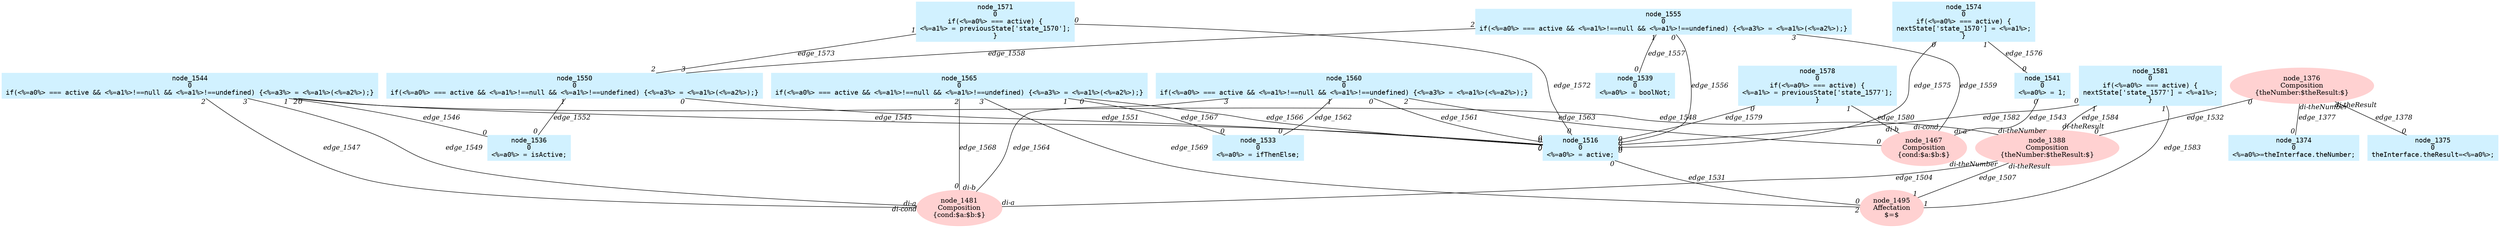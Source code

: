 digraph g{node_1376 [shape=ellipse, style=filled, color="#ffd1d1", label="node_1376
Composition
{theNumber:$theResult:$}" ]
node_1388 [shape=ellipse, style=filled, color="#ffd1d1", label="node_1388
Composition
{theNumber:$theResult:$}" ]
node_1467 [shape=ellipse, style=filled, color="#ffd1d1", label="node_1467
Composition
{cond:$a:$b:$}" ]
node_1481 [shape=ellipse, style=filled, color="#ffd1d1", label="node_1481
Composition
{cond:$a:$b:$}" ]
node_1495 [shape=ellipse, style=filled, color="#ffd1d1", label="node_1495
Affectation
$=$" ]
node_1374 [shape=box, style=filled, color="#d1f1ff", fontname="Courier", label="node_1374
0
<%=a0%>=theInterface.theNumber;
" ]
node_1375 [shape=box, style=filled, color="#d1f1ff", fontname="Courier", label="node_1375
0
theInterface.theResult=<%=a0%>;
" ]
node_1516 [shape=box, style=filled, color="#d1f1ff", fontname="Courier", label="node_1516
0
<%=a0%> = active;
" ]
node_1533 [shape=box, style=filled, color="#d1f1ff", fontname="Courier", label="node_1533
0
<%=a0%> = ifThenElse;
" ]
node_1536 [shape=box, style=filled, color="#d1f1ff", fontname="Courier", label="node_1536
0
<%=a0%> = isActive;
" ]
node_1539 [shape=box, style=filled, color="#d1f1ff", fontname="Courier", label="node_1539
0
<%=a0%> = boolNot;
" ]
node_1541 [shape=box, style=filled, color="#d1f1ff", fontname="Courier", label="node_1541
0
<%=a0%> = 1;
" ]
node_1544 [shape=box, style=filled, color="#d1f1ff", fontname="Courier", label="node_1544
0
if(<%=a0%> === active && <%=a1%>!==null && <%=a1%>!==undefined) {<%=a3%> = <%=a1%>(<%=a2%>);}
" ]
node_1550 [shape=box, style=filled, color="#d1f1ff", fontname="Courier", label="node_1550
0
if(<%=a0%> === active && <%=a1%>!==null && <%=a1%>!==undefined) {<%=a3%> = <%=a1%>(<%=a2%>);}
" ]
node_1555 [shape=box, style=filled, color="#d1f1ff", fontname="Courier", label="node_1555
0
if(<%=a0%> === active && <%=a1%>!==null && <%=a1%>!==undefined) {<%=a3%> = <%=a1%>(<%=a2%>);}
" ]
node_1560 [shape=box, style=filled, color="#d1f1ff", fontname="Courier", label="node_1560
0
if(<%=a0%> === active && <%=a1%>!==null && <%=a1%>!==undefined) {<%=a3%> = <%=a1%>(<%=a2%>);}
" ]
node_1565 [shape=box, style=filled, color="#d1f1ff", fontname="Courier", label="node_1565
0
if(<%=a0%> === active && <%=a1%>!==null && <%=a1%>!==undefined) {<%=a3%> = <%=a1%>(<%=a2%>);}
" ]
node_1571 [shape=box, style=filled, color="#d1f1ff", fontname="Courier", label="node_1571
0
if(<%=a0%> === active) {
<%=a1%> = previousState['state_1570'];
}
" ]
node_1574 [shape=box, style=filled, color="#d1f1ff", fontname="Courier", label="node_1574
0
if(<%=a0%> === active) {
nextState['state_1570'] = <%=a1%>;
}
" ]
node_1578 [shape=box, style=filled, color="#d1f1ff", fontname="Courier", label="node_1578
0
if(<%=a0%> === active) {
<%=a1%> = previousState['state_1577'];
}
" ]
node_1581 [shape=box, style=filled, color="#d1f1ff", fontname="Courier", label="node_1581
0
if(<%=a0%> === active) {
nextState['state_1577'] = <%=a1%>;
}
" ]
node_1376 -> node_1374 [dir=none, arrowHead=none, fontname="Times-Italic", label="edge_1377",  headlabel="0", taillabel="di-theNumber" ]
node_1376 -> node_1375 [dir=none, arrowHead=none, fontname="Times-Italic", label="edge_1378",  headlabel="0", taillabel="di-theResult" ]
node_1388 -> node_1481 [dir=none, arrowHead=none, fontname="Times-Italic", label="edge_1504",  headlabel="di-a", taillabel="di-theNumber" ]
node_1388 -> node_1495 [dir=none, arrowHead=none, fontname="Times-Italic", label="edge_1507",  headlabel="1", taillabel="di-theResult" ]
node_1516 -> node_1495 [dir=none, arrowHead=none, fontname="Times-Italic", label="edge_1531",  headlabel="0", taillabel="0" ]
node_1376 -> node_1388 [dir=none, arrowHead=none, fontname="Times-Italic", label="edge_1532",  headlabel="0", taillabel="0" ]
node_1541 -> node_1467 [dir=none, arrowHead=none, fontname="Times-Italic", label="edge_1543",  headlabel="di-a", taillabel="0" ]
node_1544 -> node_1516 [dir=none, arrowHead=none, fontname="Times-Italic", label="edge_1545",  headlabel="0", taillabel="0" ]
node_1544 -> node_1536 [dir=none, arrowHead=none, fontname="Times-Italic", label="edge_1546",  headlabel="0", taillabel="1" ]
node_1544 -> node_1481 [dir=none, arrowHead=none, fontname="Times-Italic", label="edge_1547",  headlabel="di-a", taillabel="2" ]
node_1544 -> node_1388 [dir=none, arrowHead=none, fontname="Times-Italic", label="edge_1548",  headlabel="di-theNumber", taillabel="2" ]
node_1544 -> node_1481 [dir=none, arrowHead=none, fontname="Times-Italic", label="edge_1549",  headlabel="di-cond", taillabel="3" ]
node_1550 -> node_1516 [dir=none, arrowHead=none, fontname="Times-Italic", label="edge_1551",  headlabel="0", taillabel="0" ]
node_1550 -> node_1536 [dir=none, arrowHead=none, fontname="Times-Italic", label="edge_1552",  headlabel="0", taillabel="1" ]
node_1555 -> node_1516 [dir=none, arrowHead=none, fontname="Times-Italic", label="edge_1556",  headlabel="0", taillabel="0" ]
node_1555 -> node_1539 [dir=none, arrowHead=none, fontname="Times-Italic", label="edge_1557",  headlabel="0", taillabel="1" ]
node_1555 -> node_1550 [dir=none, arrowHead=none, fontname="Times-Italic", label="edge_1558",  headlabel="3", taillabel="2" ]
node_1555 -> node_1467 [dir=none, arrowHead=none, fontname="Times-Italic", label="edge_1559",  headlabel="di-cond", taillabel="3" ]
node_1560 -> node_1516 [dir=none, arrowHead=none, fontname="Times-Italic", label="edge_1561",  headlabel="0", taillabel="0" ]
node_1560 -> node_1533 [dir=none, arrowHead=none, fontname="Times-Italic", label="edge_1562",  headlabel="0", taillabel="1" ]
node_1560 -> node_1467 [dir=none, arrowHead=none, fontname="Times-Italic", label="edge_1563",  headlabel="0", taillabel="2" ]
node_1560 -> node_1481 [dir=none, arrowHead=none, fontname="Times-Italic", label="edge_1564",  headlabel="di-b", taillabel="3" ]
node_1565 -> node_1516 [dir=none, arrowHead=none, fontname="Times-Italic", label="edge_1566",  headlabel="0", taillabel="0" ]
node_1565 -> node_1533 [dir=none, arrowHead=none, fontname="Times-Italic", label="edge_1567",  headlabel="0", taillabel="1" ]
node_1565 -> node_1481 [dir=none, arrowHead=none, fontname="Times-Italic", label="edge_1568",  headlabel="0", taillabel="2" ]
node_1565 -> node_1495 [dir=none, arrowHead=none, fontname="Times-Italic", label="edge_1569",  headlabel="2", taillabel="3" ]
node_1571 -> node_1516 [dir=none, arrowHead=none, fontname="Times-Italic", label="edge_1572",  headlabel="0", taillabel="0" ]
node_1571 -> node_1550 [dir=none, arrowHead=none, fontname="Times-Italic", label="edge_1573",  headlabel="2", taillabel="1" ]
node_1574 -> node_1516 [dir=none, arrowHead=none, fontname="Times-Italic", label="edge_1575",  headlabel="0", taillabel="0" ]
node_1574 -> node_1541 [dir=none, arrowHead=none, fontname="Times-Italic", label="edge_1576",  headlabel="0", taillabel="1" ]
node_1578 -> node_1516 [dir=none, arrowHead=none, fontname="Times-Italic", label="edge_1579",  headlabel="0", taillabel="0" ]
node_1578 -> node_1467 [dir=none, arrowHead=none, fontname="Times-Italic", label="edge_1580",  headlabel="di-b", taillabel="1" ]
node_1581 -> node_1516 [dir=none, arrowHead=none, fontname="Times-Italic", label="edge_1582",  headlabel="0", taillabel="0" ]
node_1581 -> node_1495 [dir=none, arrowHead=none, fontname="Times-Italic", label="edge_1583",  headlabel="1", taillabel="1" ]
node_1581 -> node_1388 [dir=none, arrowHead=none, fontname="Times-Italic", label="edge_1584",  headlabel="di-theResult", taillabel="1" ]
}